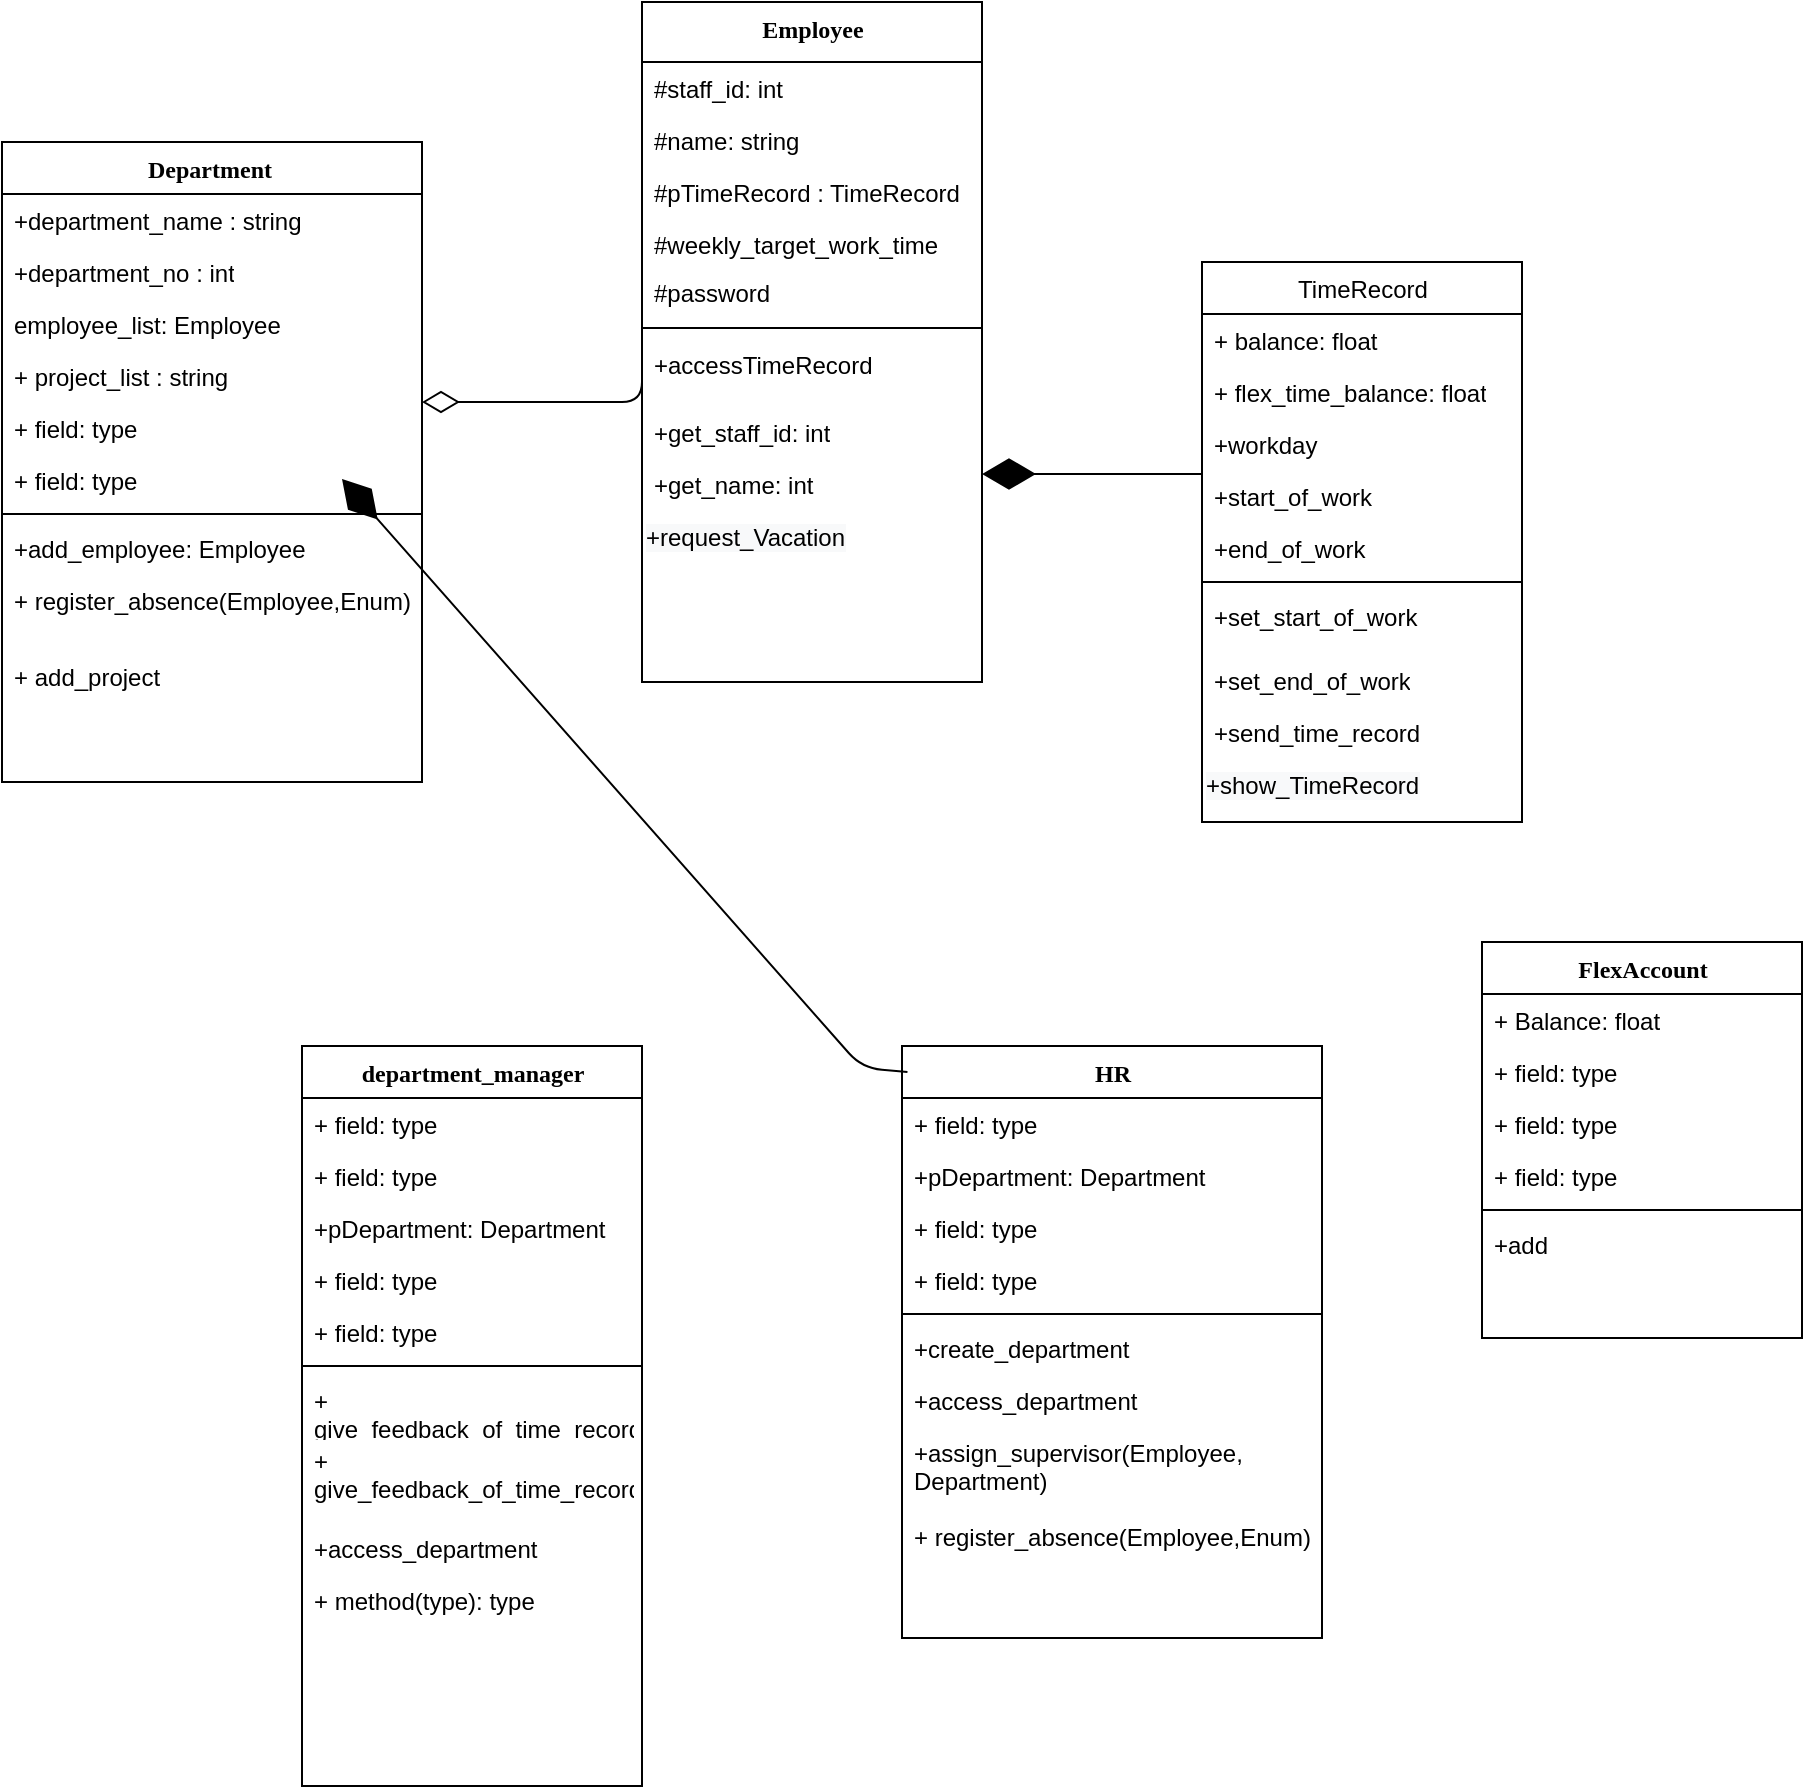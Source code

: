 <mxfile version="14.5.10" type="github">
  <diagram name="Page-1" id="9f46799a-70d6-7492-0946-bef42562c5a5">
    <mxGraphModel dx="1422" dy="1612" grid="1" gridSize="10" guides="1" tooltips="1" connect="1" arrows="1" fold="1" page="1" pageScale="1" pageWidth="1100" pageHeight="850" background="#ffffff" math="0" shadow="0">
      <root>
        <mxCell id="0" />
        <mxCell id="1" parent="0" />
        <mxCell id="78961159f06e98e8-30" value="Department&amp;nbsp;" style="swimlane;html=1;fontStyle=1;align=center;verticalAlign=top;childLayout=stackLayout;horizontal=1;startSize=26;horizontalStack=0;resizeParent=1;resizeLast=0;collapsible=1;marginBottom=0;swimlaneFillColor=#ffffff;rounded=0;shadow=0;comic=0;labelBackgroundColor=none;strokeWidth=1;fillColor=none;fontFamily=Verdana;fontSize=12" parent="1" vertex="1">
          <mxGeometry x="430" y="30" width="210" height="320" as="geometry" />
        </mxCell>
        <mxCell id="78961159f06e98e8-31" value="+department_name : string" style="text;html=1;strokeColor=none;fillColor=none;align=left;verticalAlign=top;spacingLeft=4;spacingRight=4;whiteSpace=wrap;overflow=hidden;rotatable=0;points=[[0,0.5],[1,0.5]];portConstraint=eastwest;" parent="78961159f06e98e8-30" vertex="1">
          <mxGeometry y="26" width="210" height="26" as="geometry" />
        </mxCell>
        <mxCell id="78961159f06e98e8-32" value="+department_no : int" style="text;html=1;strokeColor=none;fillColor=none;align=left;verticalAlign=top;spacingLeft=4;spacingRight=4;whiteSpace=wrap;overflow=hidden;rotatable=0;points=[[0,0.5],[1,0.5]];portConstraint=eastwest;" parent="78961159f06e98e8-30" vertex="1">
          <mxGeometry y="52" width="210" height="26" as="geometry" />
        </mxCell>
        <mxCell id="78961159f06e98e8-33" value="employee_list: Employee" style="text;html=1;strokeColor=none;fillColor=none;align=left;verticalAlign=top;spacingLeft=4;spacingRight=4;whiteSpace=wrap;overflow=hidden;rotatable=0;points=[[0,0.5],[1,0.5]];portConstraint=eastwest;" parent="78961159f06e98e8-30" vertex="1">
          <mxGeometry y="78" width="210" height="26" as="geometry" />
        </mxCell>
        <mxCell id="78961159f06e98e8-34" value="+ project_list : string" style="text;html=1;strokeColor=none;fillColor=none;align=left;verticalAlign=top;spacingLeft=4;spacingRight=4;whiteSpace=wrap;overflow=hidden;rotatable=0;points=[[0,0.5],[1,0.5]];portConstraint=eastwest;" parent="78961159f06e98e8-30" vertex="1">
          <mxGeometry y="104" width="210" height="26" as="geometry" />
        </mxCell>
        <mxCell id="78961159f06e98e8-36" value="+ field: type" style="text;html=1;strokeColor=none;fillColor=none;align=left;verticalAlign=top;spacingLeft=4;spacingRight=4;whiteSpace=wrap;overflow=hidden;rotatable=0;points=[[0,0.5],[1,0.5]];portConstraint=eastwest;" parent="78961159f06e98e8-30" vertex="1">
          <mxGeometry y="130" width="210" height="26" as="geometry" />
        </mxCell>
        <mxCell id="WQdYqZ5-de85Ghg5PJOY-67" value="" style="endArrow=diamondThin;endFill=1;endSize=24;html=1;exitX=0.013;exitY=0.044;exitDx=0;exitDy=0;exitPerimeter=0;" edge="1" parent="78961159f06e98e8-30" source="WQdYqZ5-de85Ghg5PJOY-10">
          <mxGeometry width="160" relative="1" as="geometry">
            <mxPoint x="280" y="168.5" as="sourcePoint" />
            <mxPoint x="170" y="168.5" as="targetPoint" />
            <Array as="points">
              <mxPoint x="430" y="463" />
            </Array>
          </mxGeometry>
        </mxCell>
        <mxCell id="78961159f06e98e8-37" value="+ field: type" style="text;html=1;strokeColor=none;fillColor=none;align=left;verticalAlign=top;spacingLeft=4;spacingRight=4;whiteSpace=wrap;overflow=hidden;rotatable=0;points=[[0,0.5],[1,0.5]];portConstraint=eastwest;" parent="78961159f06e98e8-30" vertex="1">
          <mxGeometry y="156" width="210" height="26" as="geometry" />
        </mxCell>
        <mxCell id="78961159f06e98e8-38" value="" style="line;html=1;strokeWidth=1;fillColor=none;align=left;verticalAlign=middle;spacingTop=-1;spacingLeft=3;spacingRight=3;rotatable=0;labelPosition=right;points=[];portConstraint=eastwest;" parent="78961159f06e98e8-30" vertex="1">
          <mxGeometry y="182" width="210" height="8" as="geometry" />
        </mxCell>
        <mxCell id="78961159f06e98e8-39" value="+add_employee: Employee" style="text;html=1;strokeColor=none;fillColor=none;align=left;verticalAlign=top;spacingLeft=4;spacingRight=4;whiteSpace=wrap;overflow=hidden;rotatable=0;points=[[0,0.5],[1,0.5]];portConstraint=eastwest;" parent="78961159f06e98e8-30" vertex="1">
          <mxGeometry y="190" width="210" height="26" as="geometry" />
        </mxCell>
        <mxCell id="78961159f06e98e8-42" value="+ register_absence(Employee,Enum)" style="text;html=1;strokeColor=none;fillColor=none;align=left;verticalAlign=top;spacingLeft=4;spacingRight=4;whiteSpace=wrap;overflow=hidden;rotatable=0;points=[[0,0.5],[1,0.5]];portConstraint=eastwest;" parent="78961159f06e98e8-30" vertex="1">
          <mxGeometry y="216" width="210" height="38" as="geometry" />
        </mxCell>
        <mxCell id="WQdYqZ5-de85Ghg5PJOY-69" value="+ add_project" style="text;html=1;strokeColor=none;fillColor=none;align=left;verticalAlign=top;spacingLeft=4;spacingRight=4;whiteSpace=wrap;overflow=hidden;rotatable=0;points=[[0,0.5],[1,0.5]];portConstraint=eastwest;" vertex="1" parent="78961159f06e98e8-30">
          <mxGeometry y="254" width="210" height="26" as="geometry" />
        </mxCell>
        <mxCell id="78961159f06e98e8-121" style="edgeStyle=elbowEdgeStyle;html=1;labelBackgroundColor=none;startFill=0;startSize=8;endArrow=diamondThin;endFill=0;endSize=16;fontFamily=Verdana;fontSize=12;elbow=vertical;exitX=0;exitY=0.5;exitDx=0;exitDy=0;" parent="1" target="78961159f06e98e8-30" edge="1">
          <mxGeometry relative="1" as="geometry">
            <mxPoint x="750" y="107" as="sourcePoint" />
            <Array as="points">
              <mxPoint x="740" y="160" />
              <mxPoint x="710" y="170" />
              <mxPoint x="670" y="60" />
              <mxPoint x="750" y="210" />
            </Array>
          </mxGeometry>
        </mxCell>
        <mxCell id="WQdYqZ5-de85Ghg5PJOY-1" value="Employee" style="swimlane;html=1;fontStyle=1;align=center;verticalAlign=top;childLayout=stackLayout;horizontal=1;startSize=30;horizontalStack=0;resizeParent=1;resizeLast=0;collapsible=1;marginBottom=0;swimlaneFillColor=#ffffff;rounded=0;shadow=0;comic=0;labelBackgroundColor=none;strokeWidth=1;fillColor=none;fontFamily=Verdana;fontSize=12" vertex="1" parent="1">
          <mxGeometry x="750" y="-40" width="170" height="340" as="geometry" />
        </mxCell>
        <mxCell id="WQdYqZ5-de85Ghg5PJOY-2" value="#staff_id: int" style="text;html=1;strokeColor=none;fillColor=none;align=left;verticalAlign=top;spacingLeft=4;spacingRight=4;whiteSpace=wrap;overflow=hidden;rotatable=0;points=[[0,0.5],[1,0.5]];portConstraint=eastwest;" vertex="1" parent="WQdYqZ5-de85Ghg5PJOY-1">
          <mxGeometry y="30" width="170" height="26" as="geometry" />
        </mxCell>
        <mxCell id="WQdYqZ5-de85Ghg5PJOY-3" value="#name: string" style="text;html=1;strokeColor=none;fillColor=none;align=left;verticalAlign=top;spacingLeft=4;spacingRight=4;whiteSpace=wrap;overflow=hidden;rotatable=0;points=[[0,0.5],[1,0.5]];portConstraint=eastwest;" vertex="1" parent="WQdYqZ5-de85Ghg5PJOY-1">
          <mxGeometry y="56" width="170" height="26" as="geometry" />
        </mxCell>
        <mxCell id="WQdYqZ5-de85Ghg5PJOY-6" value="#pTimeRecord : TimeRecord" style="text;html=1;strokeColor=none;fillColor=none;align=left;verticalAlign=top;spacingLeft=4;spacingRight=4;whiteSpace=wrap;overflow=hidden;rotatable=0;points=[[0,0.5],[1,0.5]];portConstraint=eastwest;" vertex="1" parent="WQdYqZ5-de85Ghg5PJOY-1">
          <mxGeometry y="82" width="170" height="26" as="geometry" />
        </mxCell>
        <mxCell id="WQdYqZ5-de85Ghg5PJOY-60" value="#weekly_target_work_time" style="text;html=1;strokeColor=none;fillColor=none;align=left;verticalAlign=top;spacingLeft=4;spacingRight=4;whiteSpace=wrap;overflow=hidden;rotatable=0;points=[[0,0.5],[1,0.5]];portConstraint=eastwest;" vertex="1" parent="WQdYqZ5-de85Ghg5PJOY-1">
          <mxGeometry y="108" width="170" height="24" as="geometry" />
        </mxCell>
        <mxCell id="WQdYqZ5-de85Ghg5PJOY-64" value="#password" style="text;html=1;strokeColor=none;fillColor=none;align=left;verticalAlign=top;spacingLeft=4;spacingRight=4;whiteSpace=wrap;overflow=hidden;rotatable=0;points=[[0,0.5],[1,0.5]];portConstraint=eastwest;" vertex="1" parent="WQdYqZ5-de85Ghg5PJOY-1">
          <mxGeometry y="132" width="170" height="26" as="geometry" />
        </mxCell>
        <mxCell id="WQdYqZ5-de85Ghg5PJOY-74" value="" style="line;strokeWidth=1;fillColor=none;align=left;verticalAlign=middle;spacingTop=-1;spacingLeft=3;spacingRight=3;rotatable=0;labelPosition=right;points=[];portConstraint=eastwest;" vertex="1" parent="WQdYqZ5-de85Ghg5PJOY-1">
          <mxGeometry y="158" width="170" height="10" as="geometry" />
        </mxCell>
        <mxCell id="WQdYqZ5-de85Ghg5PJOY-38" value="+accessTimeRecord" style="text;html=1;strokeColor=none;fillColor=none;align=left;verticalAlign=top;spacingLeft=4;spacingRight=4;whiteSpace=wrap;overflow=hidden;rotatable=0;points=[[0,0.5],[1,0.5]];portConstraint=eastwest;" vertex="1" parent="WQdYqZ5-de85Ghg5PJOY-1">
          <mxGeometry y="168" width="170" height="34" as="geometry" />
        </mxCell>
        <mxCell id="WQdYqZ5-de85Ghg5PJOY-37" value="+get_staff_id: int" style="text;html=1;strokeColor=none;fillColor=none;align=left;verticalAlign=top;spacingLeft=4;spacingRight=4;whiteSpace=wrap;overflow=hidden;rotatable=0;points=[[0,0.5],[1,0.5]];portConstraint=eastwest;" vertex="1" parent="WQdYqZ5-de85Ghg5PJOY-1">
          <mxGeometry y="202" width="170" height="26" as="geometry" />
        </mxCell>
        <mxCell id="WQdYqZ5-de85Ghg5PJOY-39" value="+get_name: int" style="text;html=1;strokeColor=none;fillColor=none;align=left;verticalAlign=top;spacingLeft=4;spacingRight=4;whiteSpace=wrap;overflow=hidden;rotatable=0;points=[[0,0.5],[1,0.5]];portConstraint=eastwest;" vertex="1" parent="WQdYqZ5-de85Ghg5PJOY-1">
          <mxGeometry y="228" width="170" height="26" as="geometry" />
        </mxCell>
        <mxCell id="WQdYqZ5-de85Ghg5PJOY-81" value="&lt;span style=&quot;color: rgb(0 , 0 , 0) ; font-family: &amp;#34;helvetica&amp;#34; ; font-size: 12px ; font-style: normal ; font-weight: 400 ; letter-spacing: normal ; text-align: left ; text-indent: 0px ; text-transform: none ; word-spacing: 0px ; background-color: rgb(248 , 249 , 250) ; display: inline ; float: none&quot;&gt;+request_Vacation&lt;/span&gt;" style="text;whiteSpace=wrap;html=1;" vertex="1" parent="WQdYqZ5-de85Ghg5PJOY-1">
          <mxGeometry y="254" width="170" height="30" as="geometry" />
        </mxCell>
        <mxCell id="WQdYqZ5-de85Ghg5PJOY-10" value="HR" style="swimlane;html=1;fontStyle=1;align=center;verticalAlign=top;childLayout=stackLayout;horizontal=1;startSize=26;horizontalStack=0;resizeParent=1;resizeLast=0;collapsible=1;marginBottom=0;swimlaneFillColor=#ffffff;rounded=0;shadow=0;comic=0;labelBackgroundColor=none;strokeWidth=1;fillColor=none;fontFamily=Verdana;fontSize=12" vertex="1" parent="1">
          <mxGeometry x="880" y="482" width="210" height="296" as="geometry" />
        </mxCell>
        <mxCell id="WQdYqZ5-de85Ghg5PJOY-11" value="+ field: type" style="text;html=1;strokeColor=none;fillColor=none;align=left;verticalAlign=top;spacingLeft=4;spacingRight=4;whiteSpace=wrap;overflow=hidden;rotatable=0;points=[[0,0.5],[1,0.5]];portConstraint=eastwest;" vertex="1" parent="WQdYqZ5-de85Ghg5PJOY-10">
          <mxGeometry y="26" width="210" height="26" as="geometry" />
        </mxCell>
        <mxCell id="WQdYqZ5-de85Ghg5PJOY-12" value="+pDepartment: Department" style="text;html=1;strokeColor=none;fillColor=none;align=left;verticalAlign=top;spacingLeft=4;spacingRight=4;whiteSpace=wrap;overflow=hidden;rotatable=0;points=[[0,0.5],[1,0.5]];portConstraint=eastwest;" vertex="1" parent="WQdYqZ5-de85Ghg5PJOY-10">
          <mxGeometry y="52" width="210" height="26" as="geometry" />
        </mxCell>
        <mxCell id="WQdYqZ5-de85Ghg5PJOY-13" value="+ field: type" style="text;html=1;strokeColor=none;fillColor=none;align=left;verticalAlign=top;spacingLeft=4;spacingRight=4;whiteSpace=wrap;overflow=hidden;rotatable=0;points=[[0,0.5],[1,0.5]];portConstraint=eastwest;" vertex="1" parent="WQdYqZ5-de85Ghg5PJOY-10">
          <mxGeometry y="78" width="210" height="26" as="geometry" />
        </mxCell>
        <mxCell id="WQdYqZ5-de85Ghg5PJOY-14" value="+ field: type" style="text;html=1;strokeColor=none;fillColor=none;align=left;verticalAlign=top;spacingLeft=4;spacingRight=4;whiteSpace=wrap;overflow=hidden;rotatable=0;points=[[0,0.5],[1,0.5]];portConstraint=eastwest;" vertex="1" parent="WQdYqZ5-de85Ghg5PJOY-10">
          <mxGeometry y="104" width="210" height="26" as="geometry" />
        </mxCell>
        <mxCell id="WQdYqZ5-de85Ghg5PJOY-15" value="" style="line;html=1;strokeWidth=1;fillColor=none;align=left;verticalAlign=middle;spacingTop=-1;spacingLeft=3;spacingRight=3;rotatable=0;labelPosition=right;points=[];portConstraint=eastwest;" vertex="1" parent="WQdYqZ5-de85Ghg5PJOY-10">
          <mxGeometry y="130" width="210" height="8" as="geometry" />
        </mxCell>
        <mxCell id="WQdYqZ5-de85Ghg5PJOY-17" value="+create_department" style="text;html=1;strokeColor=none;fillColor=none;align=left;verticalAlign=top;spacingLeft=4;spacingRight=4;whiteSpace=wrap;overflow=hidden;rotatable=0;points=[[0,0.5],[1,0.5]];portConstraint=eastwest;" vertex="1" parent="WQdYqZ5-de85Ghg5PJOY-10">
          <mxGeometry y="138" width="210" height="26" as="geometry" />
        </mxCell>
        <mxCell id="WQdYqZ5-de85Ghg5PJOY-58" value="+access_department" style="text;html=1;strokeColor=none;fillColor=none;align=left;verticalAlign=top;spacingLeft=4;spacingRight=4;whiteSpace=wrap;overflow=hidden;rotatable=0;points=[[0,0.5],[1,0.5]];portConstraint=eastwest;" vertex="1" parent="WQdYqZ5-de85Ghg5PJOY-10">
          <mxGeometry y="164" width="210" height="26" as="geometry" />
        </mxCell>
        <mxCell id="78961159f06e98e8-40" value="+assign_supervisor(Employee, Department)" style="text;html=1;strokeColor=none;fillColor=none;align=left;verticalAlign=top;spacingLeft=4;spacingRight=4;whiteSpace=wrap;overflow=hidden;rotatable=0;points=[[0,0.5],[1,0.5]];portConstraint=eastwest;" parent="WQdYqZ5-de85Ghg5PJOY-10" vertex="1">
          <mxGeometry y="190" width="210" height="42" as="geometry" />
        </mxCell>
        <mxCell id="WQdYqZ5-de85Ghg5PJOY-75" value="+ register_absence(Employee,Enum)" style="text;html=1;strokeColor=none;fillColor=none;align=left;verticalAlign=top;spacingLeft=4;spacingRight=4;whiteSpace=wrap;overflow=hidden;rotatable=0;points=[[0,0.5],[1,0.5]];portConstraint=eastwest;" vertex="1" parent="WQdYqZ5-de85Ghg5PJOY-10">
          <mxGeometry y="232" width="210" height="38" as="geometry" />
        </mxCell>
        <mxCell id="WQdYqZ5-de85Ghg5PJOY-18" value="&lt;span style=&quot;font-family: &amp;#34;helvetica&amp;#34; ; font-weight: 400 ; text-align: left&quot;&gt;TimeRecord&lt;/span&gt;" style="swimlane;html=1;fontStyle=1;align=center;verticalAlign=top;childLayout=stackLayout;horizontal=1;startSize=26;horizontalStack=0;resizeParent=1;resizeLast=0;collapsible=1;marginBottom=0;swimlaneFillColor=#ffffff;rounded=0;shadow=0;comic=0;labelBackgroundColor=none;strokeWidth=1;fillColor=none;fontFamily=Verdana;fontSize=12" vertex="1" parent="1">
          <mxGeometry x="1030" y="90" width="160" height="280" as="geometry" />
        </mxCell>
        <mxCell id="WQdYqZ5-de85Ghg5PJOY-70" value="+ balance: float" style="text;html=1;strokeColor=none;fillColor=none;align=left;verticalAlign=top;spacingLeft=4;spacingRight=4;whiteSpace=wrap;overflow=hidden;rotatable=0;points=[[0,0.5],[1,0.5]];portConstraint=eastwest;" vertex="1" parent="WQdYqZ5-de85Ghg5PJOY-18">
          <mxGeometry y="26" width="160" height="26" as="geometry" />
        </mxCell>
        <mxCell id="WQdYqZ5-de85Ghg5PJOY-19" value="+ flex_time_balance: float" style="text;html=1;strokeColor=none;fillColor=none;align=left;verticalAlign=top;spacingLeft=4;spacingRight=4;whiteSpace=wrap;overflow=hidden;rotatable=0;points=[[0,0.5],[1,0.5]];portConstraint=eastwest;" vertex="1" parent="WQdYqZ5-de85Ghg5PJOY-18">
          <mxGeometry y="52" width="160" height="26" as="geometry" />
        </mxCell>
        <mxCell id="WQdYqZ5-de85Ghg5PJOY-20" value="+workday" style="text;html=1;strokeColor=none;fillColor=none;align=left;verticalAlign=top;spacingLeft=4;spacingRight=4;whiteSpace=wrap;overflow=hidden;rotatable=0;points=[[0,0.5],[1,0.5]];portConstraint=eastwest;" vertex="1" parent="WQdYqZ5-de85Ghg5PJOY-18">
          <mxGeometry y="78" width="160" height="26" as="geometry" />
        </mxCell>
        <mxCell id="WQdYqZ5-de85Ghg5PJOY-21" value="+start_of_work" style="text;html=1;strokeColor=none;fillColor=none;align=left;verticalAlign=top;spacingLeft=4;spacingRight=4;whiteSpace=wrap;overflow=hidden;rotatable=0;points=[[0,0.5],[1,0.5]];portConstraint=eastwest;" vertex="1" parent="WQdYqZ5-de85Ghg5PJOY-18">
          <mxGeometry y="104" width="160" height="26" as="geometry" />
        </mxCell>
        <mxCell id="WQdYqZ5-de85Ghg5PJOY-22" value="+end_of_work" style="text;html=1;strokeColor=none;fillColor=none;align=left;verticalAlign=top;spacingLeft=4;spacingRight=4;whiteSpace=wrap;overflow=hidden;rotatable=0;points=[[0,0.5],[1,0.5]];portConstraint=eastwest;" vertex="1" parent="WQdYqZ5-de85Ghg5PJOY-18">
          <mxGeometry y="130" width="160" height="26" as="geometry" />
        </mxCell>
        <mxCell id="WQdYqZ5-de85Ghg5PJOY-23" value="" style="line;html=1;strokeWidth=1;fillColor=none;align=left;verticalAlign=middle;spacingTop=-1;spacingLeft=3;spacingRight=3;rotatable=0;labelPosition=right;points=[];portConstraint=eastwest;" vertex="1" parent="WQdYqZ5-de85Ghg5PJOY-18">
          <mxGeometry y="156" width="160" height="8" as="geometry" />
        </mxCell>
        <mxCell id="WQdYqZ5-de85Ghg5PJOY-24" value="+set_start_of_work" style="text;html=1;strokeColor=none;fillColor=none;align=left;verticalAlign=top;spacingLeft=4;spacingRight=4;whiteSpace=wrap;overflow=hidden;rotatable=0;points=[[0,0.5],[1,0.5]];portConstraint=eastwest;" vertex="1" parent="WQdYqZ5-de85Ghg5PJOY-18">
          <mxGeometry y="164" width="160" height="32" as="geometry" />
        </mxCell>
        <mxCell id="WQdYqZ5-de85Ghg5PJOY-56" value="+set_end_of_work" style="text;html=1;strokeColor=none;fillColor=none;align=left;verticalAlign=top;spacingLeft=4;spacingRight=4;whiteSpace=wrap;overflow=hidden;rotatable=0;points=[[0,0.5],[1,0.5]];portConstraint=eastwest;" vertex="1" parent="WQdYqZ5-de85Ghg5PJOY-18">
          <mxGeometry y="196" width="160" height="26" as="geometry" />
        </mxCell>
        <mxCell id="WQdYqZ5-de85Ghg5PJOY-72" value="+send_time_record" style="text;html=1;strokeColor=none;fillColor=none;align=left;verticalAlign=top;spacingLeft=4;spacingRight=4;whiteSpace=wrap;overflow=hidden;rotatable=0;points=[[0,0.5],[1,0.5]];portConstraint=eastwest;" vertex="1" parent="WQdYqZ5-de85Ghg5PJOY-18">
          <mxGeometry y="222" width="160" height="26" as="geometry" />
        </mxCell>
        <mxCell id="WQdYqZ5-de85Ghg5PJOY-80" value="&lt;span style=&quot;color: rgb(0 , 0 , 0) ; font-family: &amp;#34;helvetica&amp;#34; ; font-size: 12px ; font-style: normal ; font-weight: 400 ; letter-spacing: normal ; text-align: left ; text-indent: 0px ; text-transform: none ; word-spacing: 0px ; background-color: rgb(248 , 249 , 250) ; display: inline ; float: none&quot;&gt;+show_TimeRecord&lt;/span&gt;" style="text;whiteSpace=wrap;html=1;" vertex="1" parent="WQdYqZ5-de85Ghg5PJOY-18">
          <mxGeometry y="248" width="160" height="30" as="geometry" />
        </mxCell>
        <mxCell id="WQdYqZ5-de85Ghg5PJOY-27" value="" style="endArrow=diamondThin;endFill=1;endSize=24;html=1;" edge="1" parent="1">
          <mxGeometry width="160" relative="1" as="geometry">
            <mxPoint x="1030" y="196" as="sourcePoint" />
            <mxPoint x="920" y="196" as="targetPoint" />
          </mxGeometry>
        </mxCell>
        <mxCell id="WQdYqZ5-de85Ghg5PJOY-29" value="FlexAccount" style="swimlane;html=1;fontStyle=1;align=center;verticalAlign=top;childLayout=stackLayout;horizontal=1;startSize=26;horizontalStack=0;resizeParent=1;resizeLast=0;collapsible=1;marginBottom=0;swimlaneFillColor=#ffffff;rounded=0;shadow=0;comic=0;labelBackgroundColor=none;strokeWidth=1;fillColor=none;fontFamily=Verdana;fontSize=12" vertex="1" parent="1">
          <mxGeometry x="1170" y="430" width="160" height="198" as="geometry" />
        </mxCell>
        <mxCell id="WQdYqZ5-de85Ghg5PJOY-30" value="+ Balance: float" style="text;html=1;strokeColor=none;fillColor=none;align=left;verticalAlign=top;spacingLeft=4;spacingRight=4;whiteSpace=wrap;overflow=hidden;rotatable=0;points=[[0,0.5],[1,0.5]];portConstraint=eastwest;" vertex="1" parent="WQdYqZ5-de85Ghg5PJOY-29">
          <mxGeometry y="26" width="160" height="26" as="geometry" />
        </mxCell>
        <mxCell id="WQdYqZ5-de85Ghg5PJOY-31" value="+ field: type" style="text;html=1;strokeColor=none;fillColor=none;align=left;verticalAlign=top;spacingLeft=4;spacingRight=4;whiteSpace=wrap;overflow=hidden;rotatable=0;points=[[0,0.5],[1,0.5]];portConstraint=eastwest;" vertex="1" parent="WQdYqZ5-de85Ghg5PJOY-29">
          <mxGeometry y="52" width="160" height="26" as="geometry" />
        </mxCell>
        <mxCell id="WQdYqZ5-de85Ghg5PJOY-32" value="+ field: type" style="text;html=1;strokeColor=none;fillColor=none;align=left;verticalAlign=top;spacingLeft=4;spacingRight=4;whiteSpace=wrap;overflow=hidden;rotatable=0;points=[[0,0.5],[1,0.5]];portConstraint=eastwest;" vertex="1" parent="WQdYqZ5-de85Ghg5PJOY-29">
          <mxGeometry y="78" width="160" height="26" as="geometry" />
        </mxCell>
        <mxCell id="WQdYqZ5-de85Ghg5PJOY-33" value="+ field: type" style="text;html=1;strokeColor=none;fillColor=none;align=left;verticalAlign=top;spacingLeft=4;spacingRight=4;whiteSpace=wrap;overflow=hidden;rotatable=0;points=[[0,0.5],[1,0.5]];portConstraint=eastwest;" vertex="1" parent="WQdYqZ5-de85Ghg5PJOY-29">
          <mxGeometry y="104" width="160" height="26" as="geometry" />
        </mxCell>
        <mxCell id="WQdYqZ5-de85Ghg5PJOY-34" value="" style="line;html=1;strokeWidth=1;fillColor=none;align=left;verticalAlign=middle;spacingTop=-1;spacingLeft=3;spacingRight=3;rotatable=0;labelPosition=right;points=[];portConstraint=eastwest;" vertex="1" parent="WQdYqZ5-de85Ghg5PJOY-29">
          <mxGeometry y="130" width="160" height="8" as="geometry" />
        </mxCell>
        <mxCell id="WQdYqZ5-de85Ghg5PJOY-35" value="+add" style="text;html=1;strokeColor=none;fillColor=none;align=left;verticalAlign=top;spacingLeft=4;spacingRight=4;whiteSpace=wrap;overflow=hidden;rotatable=0;points=[[0,0.5],[1,0.5]];portConstraint=eastwest;" vertex="1" parent="WQdYqZ5-de85Ghg5PJOY-29">
          <mxGeometry y="138" width="160" height="26" as="geometry" />
        </mxCell>
        <mxCell id="WQdYqZ5-de85Ghg5PJOY-44" value="department_manager" style="swimlane;html=1;fontStyle=1;align=center;verticalAlign=top;childLayout=stackLayout;horizontal=1;startSize=26;horizontalStack=0;resizeParent=1;resizeLast=0;collapsible=1;marginBottom=0;swimlaneFillColor=#ffffff;rounded=0;shadow=0;comic=0;labelBackgroundColor=none;strokeWidth=1;fillColor=none;fontFamily=Verdana;fontSize=12" vertex="1" parent="1">
          <mxGeometry x="580" y="482" width="170" height="370" as="geometry" />
        </mxCell>
        <mxCell id="WQdYqZ5-de85Ghg5PJOY-45" value="+ field: type" style="text;html=1;strokeColor=none;fillColor=none;align=left;verticalAlign=top;spacingLeft=4;spacingRight=4;whiteSpace=wrap;overflow=hidden;rotatable=0;points=[[0,0.5],[1,0.5]];portConstraint=eastwest;" vertex="1" parent="WQdYqZ5-de85Ghg5PJOY-44">
          <mxGeometry y="26" width="170" height="26" as="geometry" />
        </mxCell>
        <mxCell id="WQdYqZ5-de85Ghg5PJOY-46" value="+ field: type" style="text;html=1;strokeColor=none;fillColor=none;align=left;verticalAlign=top;spacingLeft=4;spacingRight=4;whiteSpace=wrap;overflow=hidden;rotatable=0;points=[[0,0.5],[1,0.5]];portConstraint=eastwest;" vertex="1" parent="WQdYqZ5-de85Ghg5PJOY-44">
          <mxGeometry y="52" width="170" height="26" as="geometry" />
        </mxCell>
        <mxCell id="WQdYqZ5-de85Ghg5PJOY-76" value="+pDepartment: Department" style="text;html=1;strokeColor=none;fillColor=none;align=left;verticalAlign=top;spacingLeft=4;spacingRight=4;whiteSpace=wrap;overflow=hidden;rotatable=0;points=[[0,0.5],[1,0.5]];portConstraint=eastwest;" vertex="1" parent="WQdYqZ5-de85Ghg5PJOY-44">
          <mxGeometry y="78" width="170" height="26" as="geometry" />
        </mxCell>
        <mxCell id="WQdYqZ5-de85Ghg5PJOY-49" value="+ field: type" style="text;html=1;strokeColor=none;fillColor=none;align=left;verticalAlign=top;spacingLeft=4;spacingRight=4;whiteSpace=wrap;overflow=hidden;rotatable=0;points=[[0,0.5],[1,0.5]];portConstraint=eastwest;" vertex="1" parent="WQdYqZ5-de85Ghg5PJOY-44">
          <mxGeometry y="104" width="170" height="26" as="geometry" />
        </mxCell>
        <mxCell id="WQdYqZ5-de85Ghg5PJOY-50" value="+ field: type" style="text;html=1;strokeColor=none;fillColor=none;align=left;verticalAlign=top;spacingLeft=4;spacingRight=4;whiteSpace=wrap;overflow=hidden;rotatable=0;points=[[0,0.5],[1,0.5]];portConstraint=eastwest;" vertex="1" parent="WQdYqZ5-de85Ghg5PJOY-44">
          <mxGeometry y="130" width="170" height="26" as="geometry" />
        </mxCell>
        <mxCell id="WQdYqZ5-de85Ghg5PJOY-51" value="" style="line;html=1;strokeWidth=1;fillColor=none;align=left;verticalAlign=middle;spacingTop=-1;spacingLeft=3;spacingRight=3;rotatable=0;labelPosition=right;points=[];portConstraint=eastwest;" vertex="1" parent="WQdYqZ5-de85Ghg5PJOY-44">
          <mxGeometry y="156" width="170" height="8" as="geometry" />
        </mxCell>
        <mxCell id="WQdYqZ5-de85Ghg5PJOY-52" value="+ give_feedback_of_time_record" style="text;html=1;strokeColor=none;fillColor=none;align=left;verticalAlign=top;spacingLeft=4;spacingRight=4;whiteSpace=wrap;overflow=hidden;rotatable=0;points=[[0,0.5],[1,0.5]];portConstraint=eastwest;" vertex="1" parent="WQdYqZ5-de85Ghg5PJOY-44">
          <mxGeometry y="164" width="170" height="30" as="geometry" />
        </mxCell>
        <mxCell id="WQdYqZ5-de85Ghg5PJOY-68" value="+ give_feedback_of_time_record" style="text;html=1;strokeColor=none;fillColor=none;align=left;verticalAlign=top;spacingLeft=4;spacingRight=4;whiteSpace=wrap;overflow=hidden;rotatable=0;points=[[0,0.5],[1,0.5]];portConstraint=eastwest;" vertex="1" parent="WQdYqZ5-de85Ghg5PJOY-44">
          <mxGeometry y="194" width="170" height="44" as="geometry" />
        </mxCell>
        <mxCell id="WQdYqZ5-de85Ghg5PJOY-77" value="+access_department" style="text;html=1;strokeColor=none;fillColor=none;align=left;verticalAlign=top;spacingLeft=4;spacingRight=4;whiteSpace=wrap;overflow=hidden;rotatable=0;points=[[0,0.5],[1,0.5]];portConstraint=eastwest;" vertex="1" parent="WQdYqZ5-de85Ghg5PJOY-44">
          <mxGeometry y="238" width="170" height="26" as="geometry" />
        </mxCell>
        <mxCell id="WQdYqZ5-de85Ghg5PJOY-54" value="+ method(type): type" style="text;html=1;strokeColor=none;fillColor=none;align=left;verticalAlign=top;spacingLeft=4;spacingRight=4;whiteSpace=wrap;overflow=hidden;rotatable=0;points=[[0,0.5],[1,0.5]];portConstraint=eastwest;" vertex="1" parent="WQdYqZ5-de85Ghg5PJOY-44">
          <mxGeometry y="264" width="170" height="42" as="geometry" />
        </mxCell>
      </root>
    </mxGraphModel>
  </diagram>
</mxfile>
